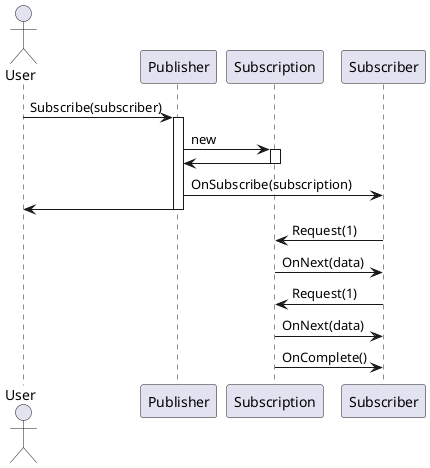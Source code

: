 @startuml
actor User
User -> Publisher : Subscribe(subscriber)
activate Publisher

Publisher -> Subscription : new
activate Subscription
Subscription -> Publisher
deactivate Subscription

Publisher -> Subscriber : OnSubscribe(subscription)

Publisher -> User
deactivate Publisher

Subscriber -> Subscription : Request(1)

Subscription -> Subscriber : OnNext(data)

Subscriber -> Subscription : Request(1)

Subscription -> Subscriber : OnNext(data)

Subscription -> Subscriber : OnComplete()
@enduml
